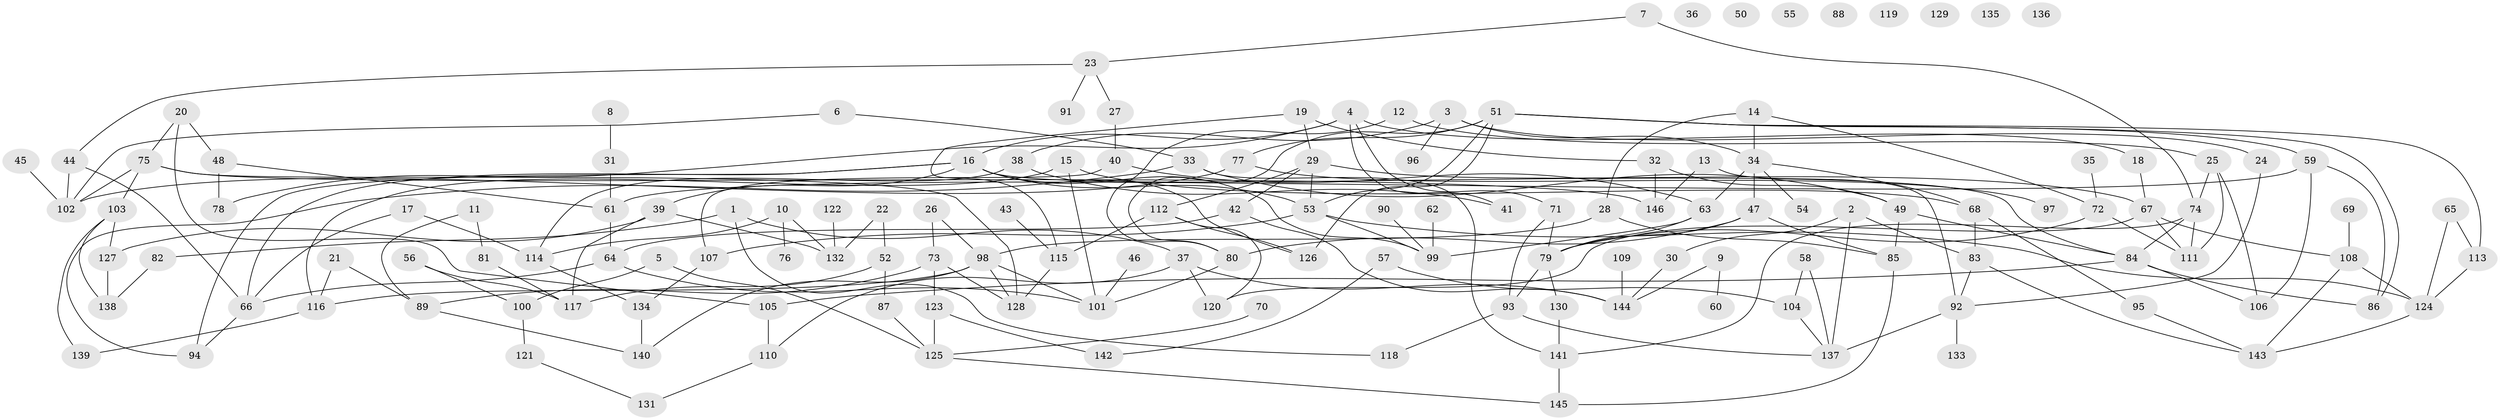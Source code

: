// coarse degree distribution, {5: 0.13402061855670103, 2: 0.14432989690721648, 4: 0.14432989690721648, 1: 0.17525773195876287, 3: 0.15463917525773196, 9: 0.010309278350515464, 7: 0.041237113402061855, 6: 0.10309278350515463, 0: 0.08247422680412371, 8: 0.010309278350515464}
// Generated by graph-tools (version 1.1) at 2025/23/03/03/25 07:23:25]
// undirected, 146 vertices, 215 edges
graph export_dot {
graph [start="1"]
  node [color=gray90,style=filled];
  1;
  2;
  3;
  4;
  5;
  6;
  7;
  8;
  9;
  10;
  11;
  12;
  13;
  14;
  15;
  16;
  17;
  18;
  19;
  20;
  21;
  22;
  23;
  24;
  25;
  26;
  27;
  28;
  29;
  30;
  31;
  32;
  33;
  34;
  35;
  36;
  37;
  38;
  39;
  40;
  41;
  42;
  43;
  44;
  45;
  46;
  47;
  48;
  49;
  50;
  51;
  52;
  53;
  54;
  55;
  56;
  57;
  58;
  59;
  60;
  61;
  62;
  63;
  64;
  65;
  66;
  67;
  68;
  69;
  70;
  71;
  72;
  73;
  74;
  75;
  76;
  77;
  78;
  79;
  80;
  81;
  82;
  83;
  84;
  85;
  86;
  87;
  88;
  89;
  90;
  91;
  92;
  93;
  94;
  95;
  96;
  97;
  98;
  99;
  100;
  101;
  102;
  103;
  104;
  105;
  106;
  107;
  108;
  109;
  110;
  111;
  112;
  113;
  114;
  115;
  116;
  117;
  118;
  119;
  120;
  121;
  122;
  123;
  124;
  125;
  126;
  127;
  128;
  129;
  130;
  131;
  132;
  133;
  134;
  135;
  136;
  137;
  138;
  139;
  140;
  141;
  142;
  143;
  144;
  145;
  146;
  1 -- 37;
  1 -- 82;
  1 -- 118;
  2 -- 30;
  2 -- 83;
  2 -- 137;
  3 -- 24;
  3 -- 34;
  3 -- 38;
  3 -- 96;
  4 -- 16;
  4 -- 18;
  4 -- 41;
  4 -- 71;
  4 -- 78;
  5 -- 100;
  5 -- 125;
  6 -- 33;
  6 -- 102;
  7 -- 23;
  7 -- 74;
  8 -- 31;
  9 -- 60;
  9 -- 144;
  10 -- 76;
  10 -- 114;
  10 -- 132;
  11 -- 81;
  11 -- 89;
  12 -- 25;
  12 -- 80;
  13 -- 92;
  13 -- 146;
  14 -- 28;
  14 -- 34;
  14 -- 72;
  15 -- 68;
  15 -- 101;
  15 -- 116;
  16 -- 39;
  16 -- 53;
  16 -- 66;
  16 -- 84;
  16 -- 94;
  16 -- 99;
  16 -- 126;
  17 -- 66;
  17 -- 114;
  18 -- 67;
  19 -- 29;
  19 -- 32;
  19 -- 115;
  20 -- 48;
  20 -- 75;
  20 -- 105;
  21 -- 89;
  21 -- 116;
  22 -- 52;
  22 -- 132;
  23 -- 27;
  23 -- 44;
  23 -- 91;
  24 -- 92;
  25 -- 74;
  25 -- 106;
  25 -- 111;
  26 -- 73;
  26 -- 98;
  27 -- 40;
  28 -- 85;
  28 -- 98;
  29 -- 42;
  29 -- 53;
  29 -- 67;
  29 -- 112;
  30 -- 144;
  31 -- 61;
  32 -- 49;
  32 -- 146;
  33 -- 49;
  33 -- 94;
  33 -- 141;
  34 -- 47;
  34 -- 54;
  34 -- 63;
  34 -- 68;
  35 -- 72;
  37 -- 110;
  37 -- 120;
  37 -- 144;
  38 -- 41;
  38 -- 114;
  39 -- 117;
  39 -- 127;
  39 -- 132;
  40 -- 63;
  40 -- 107;
  42 -- 64;
  42 -- 144;
  43 -- 115;
  44 -- 66;
  44 -- 102;
  45 -- 102;
  46 -- 101;
  47 -- 79;
  47 -- 80;
  47 -- 85;
  48 -- 61;
  48 -- 78;
  49 -- 84;
  49 -- 85;
  51 -- 53;
  51 -- 59;
  51 -- 77;
  51 -- 80;
  51 -- 86;
  51 -- 113;
  51 -- 126;
  52 -- 87;
  52 -- 117;
  53 -- 99;
  53 -- 107;
  53 -- 124;
  56 -- 100;
  56 -- 117;
  57 -- 104;
  57 -- 142;
  58 -- 104;
  58 -- 137;
  59 -- 61;
  59 -- 86;
  59 -- 106;
  61 -- 64;
  62 -- 99;
  63 -- 79;
  63 -- 99;
  64 -- 66;
  64 -- 101;
  65 -- 113;
  65 -- 124;
  66 -- 94;
  67 -- 108;
  67 -- 111;
  67 -- 120;
  68 -- 83;
  68 -- 95;
  69 -- 108;
  70 -- 125;
  71 -- 79;
  71 -- 93;
  72 -- 79;
  72 -- 111;
  73 -- 89;
  73 -- 123;
  73 -- 128;
  74 -- 84;
  74 -- 111;
  74 -- 141;
  75 -- 102;
  75 -- 103;
  75 -- 128;
  75 -- 146;
  77 -- 97;
  77 -- 102;
  79 -- 93;
  79 -- 130;
  80 -- 101;
  81 -- 117;
  82 -- 138;
  83 -- 92;
  83 -- 143;
  84 -- 86;
  84 -- 105;
  84 -- 106;
  85 -- 145;
  87 -- 125;
  89 -- 140;
  90 -- 99;
  92 -- 133;
  92 -- 137;
  93 -- 118;
  93 -- 137;
  95 -- 143;
  98 -- 101;
  98 -- 116;
  98 -- 128;
  98 -- 140;
  100 -- 121;
  103 -- 127;
  103 -- 138;
  103 -- 139;
  104 -- 137;
  105 -- 110;
  107 -- 134;
  108 -- 124;
  108 -- 143;
  109 -- 144;
  110 -- 131;
  112 -- 115;
  112 -- 120;
  112 -- 126;
  113 -- 124;
  114 -- 134;
  115 -- 128;
  116 -- 139;
  121 -- 131;
  122 -- 132;
  123 -- 125;
  123 -- 142;
  124 -- 143;
  125 -- 145;
  127 -- 138;
  130 -- 141;
  134 -- 140;
  141 -- 145;
}

